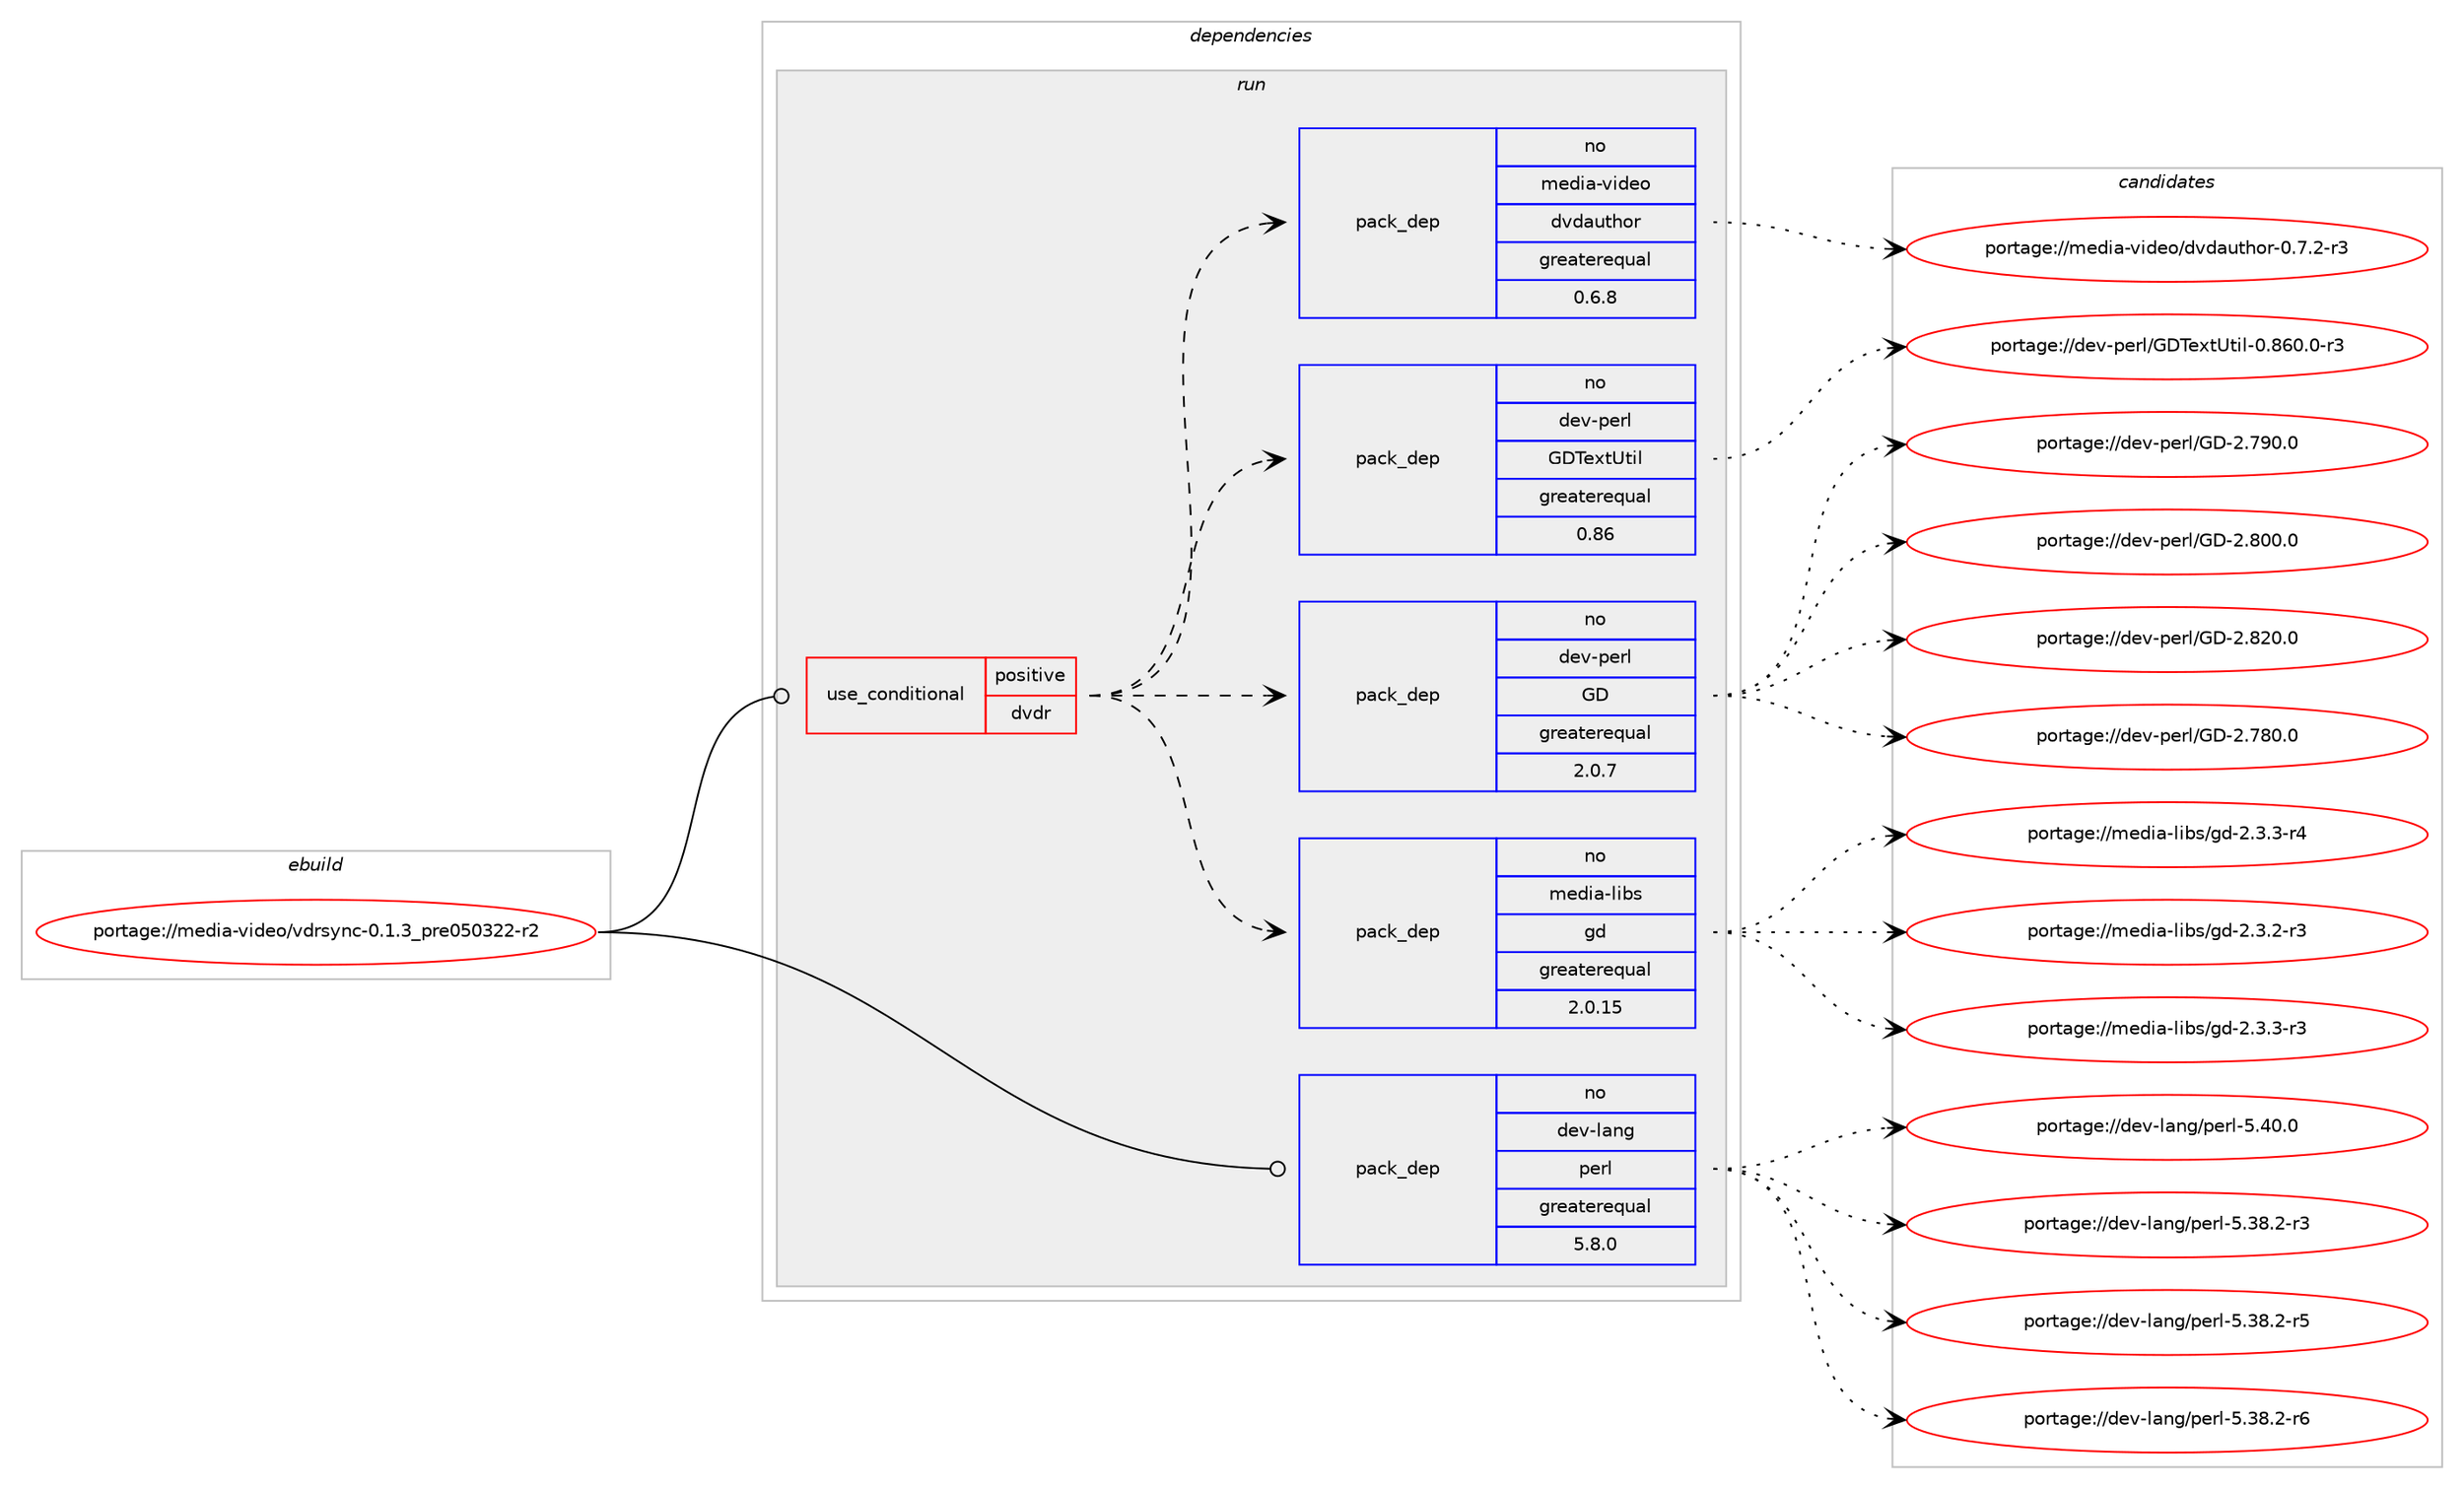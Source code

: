digraph prolog {

# *************
# Graph options
# *************

newrank=true;
concentrate=true;
compound=true;
graph [rankdir=LR,fontname=Helvetica,fontsize=10,ranksep=1.5];#, ranksep=2.5, nodesep=0.2];
edge  [arrowhead=vee];
node  [fontname=Helvetica,fontsize=10];

# **********
# The ebuild
# **********

subgraph cluster_leftcol {
color=gray;
rank=same;
label=<<i>ebuild</i>>;
id [label="portage://media-video/vdrsync-0.1.3_pre050322-r2", color=red, width=4, href="../media-video/vdrsync-0.1.3_pre050322-r2.svg"];
}

# ****************
# The dependencies
# ****************

subgraph cluster_midcol {
color=gray;
label=<<i>dependencies</i>>;
subgraph cluster_compile {
fillcolor="#eeeeee";
style=filled;
label=<<i>compile</i>>;
}
subgraph cluster_compileandrun {
fillcolor="#eeeeee";
style=filled;
label=<<i>compile and run</i>>;
}
subgraph cluster_run {
fillcolor="#eeeeee";
style=filled;
label=<<i>run</i>>;
subgraph cond83742 {
dependency172129 [label=<<TABLE BORDER="0" CELLBORDER="1" CELLSPACING="0" CELLPADDING="4"><TR><TD ROWSPAN="3" CELLPADDING="10">use_conditional</TD></TR><TR><TD>positive</TD></TR><TR><TD>dvdr</TD></TR></TABLE>>, shape=none, color=red];
subgraph pack85900 {
dependency172130 [label=<<TABLE BORDER="0" CELLBORDER="1" CELLSPACING="0" CELLPADDING="4" WIDTH="220"><TR><TD ROWSPAN="6" CELLPADDING="30">pack_dep</TD></TR><TR><TD WIDTH="110">no</TD></TR><TR><TD>media-libs</TD></TR><TR><TD>gd</TD></TR><TR><TD>greaterequal</TD></TR><TR><TD>2.0.15</TD></TR></TABLE>>, shape=none, color=blue];
}
dependency172129:e -> dependency172130:w [weight=20,style="dashed",arrowhead="vee"];
subgraph pack85901 {
dependency172131 [label=<<TABLE BORDER="0" CELLBORDER="1" CELLSPACING="0" CELLPADDING="4" WIDTH="220"><TR><TD ROWSPAN="6" CELLPADDING="30">pack_dep</TD></TR><TR><TD WIDTH="110">no</TD></TR><TR><TD>dev-perl</TD></TR><TR><TD>GD</TD></TR><TR><TD>greaterequal</TD></TR><TR><TD>2.0.7</TD></TR></TABLE>>, shape=none, color=blue];
}
dependency172129:e -> dependency172131:w [weight=20,style="dashed",arrowhead="vee"];
subgraph pack85902 {
dependency172132 [label=<<TABLE BORDER="0" CELLBORDER="1" CELLSPACING="0" CELLPADDING="4" WIDTH="220"><TR><TD ROWSPAN="6" CELLPADDING="30">pack_dep</TD></TR><TR><TD WIDTH="110">no</TD></TR><TR><TD>dev-perl</TD></TR><TR><TD>GDTextUtil</TD></TR><TR><TD>greaterequal</TD></TR><TR><TD>0.86</TD></TR></TABLE>>, shape=none, color=blue];
}
dependency172129:e -> dependency172132:w [weight=20,style="dashed",arrowhead="vee"];
subgraph pack85903 {
dependency172133 [label=<<TABLE BORDER="0" CELLBORDER="1" CELLSPACING="0" CELLPADDING="4" WIDTH="220"><TR><TD ROWSPAN="6" CELLPADDING="30">pack_dep</TD></TR><TR><TD WIDTH="110">no</TD></TR><TR><TD>media-video</TD></TR><TR><TD>dvdauthor</TD></TR><TR><TD>greaterequal</TD></TR><TR><TD>0.6.8</TD></TR></TABLE>>, shape=none, color=blue];
}
dependency172129:e -> dependency172133:w [weight=20,style="dashed",arrowhead="vee"];
}
id:e -> dependency172129:w [weight=20,style="solid",arrowhead="odot"];
subgraph pack85904 {
dependency172134 [label=<<TABLE BORDER="0" CELLBORDER="1" CELLSPACING="0" CELLPADDING="4" WIDTH="220"><TR><TD ROWSPAN="6" CELLPADDING="30">pack_dep</TD></TR><TR><TD WIDTH="110">no</TD></TR><TR><TD>dev-lang</TD></TR><TR><TD>perl</TD></TR><TR><TD>greaterequal</TD></TR><TR><TD>5.8.0</TD></TR></TABLE>>, shape=none, color=blue];
}
id:e -> dependency172134:w [weight=20,style="solid",arrowhead="odot"];
# *** BEGIN UNKNOWN DEPENDENCY TYPE (TODO) ***
# id -> package_dependency(portage://media-video/vdrsync-0.1.3_pre050322-r2,run,no,media-fonts,corefonts,none,[,,],[],[])
# *** END UNKNOWN DEPENDENCY TYPE (TODO) ***

# *** BEGIN UNKNOWN DEPENDENCY TYPE (TODO) ***
# id -> package_dependency(portage://media-video/vdrsync-0.1.3_pre050322-r2,run,no,media-video,mjpegtools,none,[,,],[],[])
# *** END UNKNOWN DEPENDENCY TYPE (TODO) ***

}
}

# **************
# The candidates
# **************

subgraph cluster_choices {
rank=same;
color=gray;
label=<<i>candidates</i>>;

subgraph choice85900 {
color=black;
nodesep=1;
choice109101100105974510810598115471031004550465146504511451 [label="portage://media-libs/gd-2.3.2-r3", color=red, width=4,href="../media-libs/gd-2.3.2-r3.svg"];
choice109101100105974510810598115471031004550465146514511451 [label="portage://media-libs/gd-2.3.3-r3", color=red, width=4,href="../media-libs/gd-2.3.3-r3.svg"];
choice109101100105974510810598115471031004550465146514511452 [label="portage://media-libs/gd-2.3.3-r4", color=red, width=4,href="../media-libs/gd-2.3.3-r4.svg"];
dependency172130:e -> choice109101100105974510810598115471031004550465146504511451:w [style=dotted,weight="100"];
dependency172130:e -> choice109101100105974510810598115471031004550465146514511451:w [style=dotted,weight="100"];
dependency172130:e -> choice109101100105974510810598115471031004550465146514511452:w [style=dotted,weight="100"];
}
subgraph choice85901 {
color=black;
nodesep=1;
choice100101118451121011141084771684550465556484648 [label="portage://dev-perl/GD-2.780.0", color=red, width=4,href="../dev-perl/GD-2.780.0.svg"];
choice100101118451121011141084771684550465557484648 [label="portage://dev-perl/GD-2.790.0", color=red, width=4,href="../dev-perl/GD-2.790.0.svg"];
choice100101118451121011141084771684550465648484648 [label="portage://dev-perl/GD-2.800.0", color=red, width=4,href="../dev-perl/GD-2.800.0.svg"];
choice100101118451121011141084771684550465650484648 [label="portage://dev-perl/GD-2.820.0", color=red, width=4,href="../dev-perl/GD-2.820.0.svg"];
dependency172131:e -> choice100101118451121011141084771684550465556484648:w [style=dotted,weight="100"];
dependency172131:e -> choice100101118451121011141084771684550465557484648:w [style=dotted,weight="100"];
dependency172131:e -> choice100101118451121011141084771684550465648484648:w [style=dotted,weight="100"];
dependency172131:e -> choice100101118451121011141084771684550465650484648:w [style=dotted,weight="100"];
}
subgraph choice85902 {
color=black;
nodesep=1;
choice10010111845112101114108477168841011201168511610510845484656544846484511451 [label="portage://dev-perl/GDTextUtil-0.860.0-r3", color=red, width=4,href="../dev-perl/GDTextUtil-0.860.0-r3.svg"];
dependency172132:e -> choice10010111845112101114108477168841011201168511610510845484656544846484511451:w [style=dotted,weight="100"];
}
subgraph choice85903 {
color=black;
nodesep=1;
choice109101100105974511810510010111147100118100971171161041111144548465546504511451 [label="portage://media-video/dvdauthor-0.7.2-r3", color=red, width=4,href="../media-video/dvdauthor-0.7.2-r3.svg"];
dependency172133:e -> choice109101100105974511810510010111147100118100971171161041111144548465546504511451:w [style=dotted,weight="100"];
}
subgraph choice85904 {
color=black;
nodesep=1;
choice100101118451089711010347112101114108455346515646504511451 [label="portage://dev-lang/perl-5.38.2-r3", color=red, width=4,href="../dev-lang/perl-5.38.2-r3.svg"];
choice100101118451089711010347112101114108455346515646504511453 [label="portage://dev-lang/perl-5.38.2-r5", color=red, width=4,href="../dev-lang/perl-5.38.2-r5.svg"];
choice100101118451089711010347112101114108455346515646504511454 [label="portage://dev-lang/perl-5.38.2-r6", color=red, width=4,href="../dev-lang/perl-5.38.2-r6.svg"];
choice10010111845108971101034711210111410845534652484648 [label="portage://dev-lang/perl-5.40.0", color=red, width=4,href="../dev-lang/perl-5.40.0.svg"];
dependency172134:e -> choice100101118451089711010347112101114108455346515646504511451:w [style=dotted,weight="100"];
dependency172134:e -> choice100101118451089711010347112101114108455346515646504511453:w [style=dotted,weight="100"];
dependency172134:e -> choice100101118451089711010347112101114108455346515646504511454:w [style=dotted,weight="100"];
dependency172134:e -> choice10010111845108971101034711210111410845534652484648:w [style=dotted,weight="100"];
}
}

}
